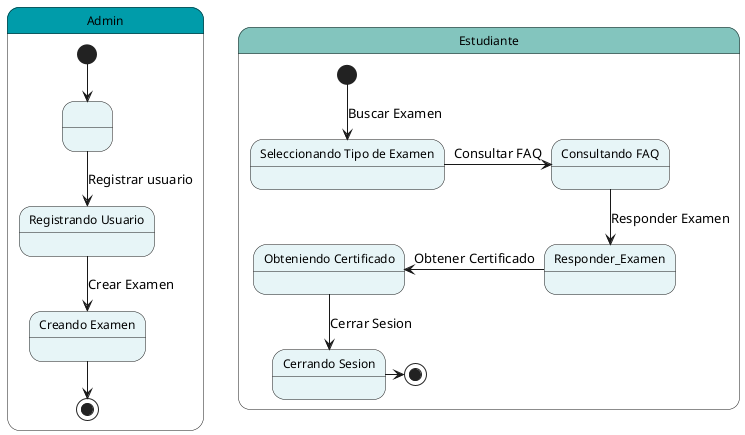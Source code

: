 /'Diagrama de estado
    + Faltaron las transiciones
+ Faltó el nodo de fin
+ Quitar el tema (Bolita)
- Modelar el estado del sistema, no las actividades.

'/

@startuml D_Estado_Usos

skinparam NoteBackgroundColor transparent
skinparam NoteBorderColor transparent
skinparam backgroundColor white
hide members
skinparam actorStyle awesome

/' ESTILOS '/

skinparam state{
    FontSize 12
    BackgroundColor #E7F5F7

}

/' DIAGRAMA PARA EL ADMIN '/ 

state Admin #009caa{
    state " " as Estado_Inicial_Admin
    state "Registrando Usuario" as Usuario_Registrado
    state "Creando Examen" as Crear_Examen 
    [*] --> Estado_Inicial_Admin
    Estado_Inicial_Admin --> Usuario_Registrado : Registrar usuario
    Usuario_Registrado --> Crear_Examen : Crear Examen
    Crear_Examen --> [*]
}

/' DIAGRAMA PARA EL ESTUDIANTE '/

state Estudiante #83c5be{
    state "Seleccionando Tipo de Examen" as Tipo_Seleccionado
    state "Consultando FAQ" as Consultar_FAQ
    state "Obteniendo Certificado" as Solicitar_Certificado
    state "Cerrando Sesion" as Cerrar_Sesion

    [*]-->Tipo_Seleccionado: Buscar Examen
    Tipo_Seleccionado -r-> Consultar_FAQ: Consultar FAQ
    Consultar_FAQ -d-> Responder_Examen: Responder Examen
    Responder_Examen -l-> Solicitar_Certificado: Obtener Certificado
    Solicitar_Certificado -d-> Cerrar_Sesion: Cerrar Sesion
    Cerrar_Sesion -r-> [*]
}


@enduml